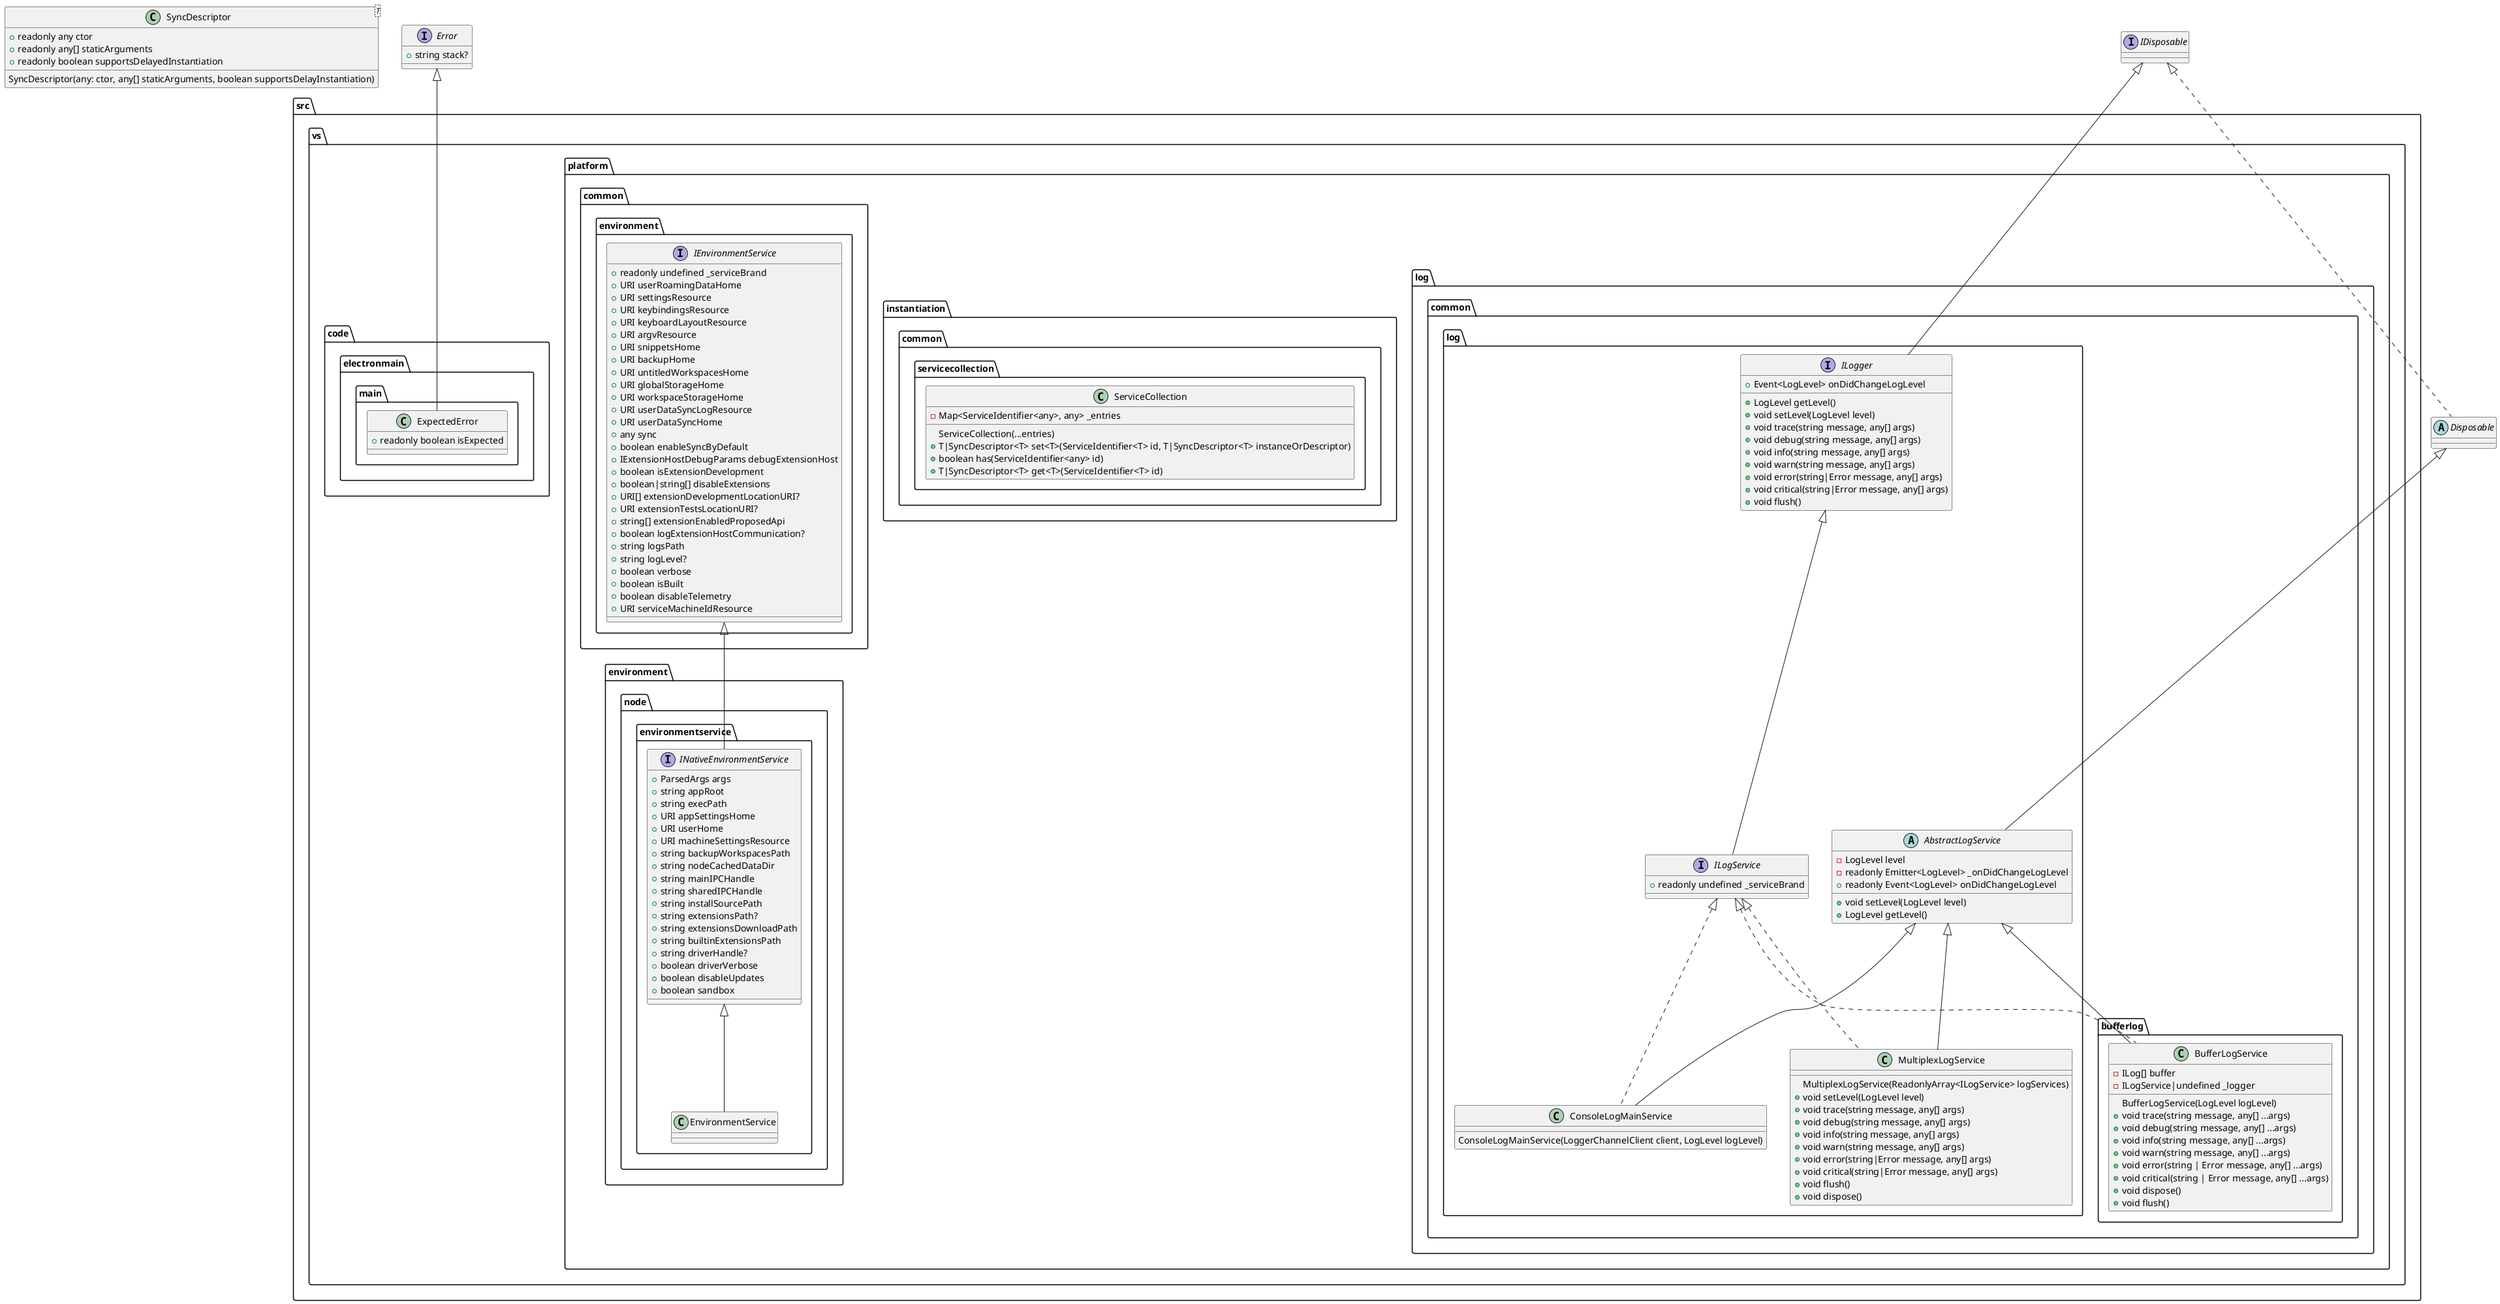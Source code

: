 @startuml vscode service
class SyncDescriptor<T> {
    + readonly any ctor
    + readonly any[] staticArguments
    + readonly boolean supportsDelayedInstantiation
    SyncDescriptor(any: ctor, any[] staticArguments, boolean supportsDelayInstantiation)
}
interface Error {
    + string stack?
}
Error <|-- src.vs.code.electronmain.main.ExpectedError
class src.vs.code.electronmain.main.ExpectedError {
    + readonly boolean isExpected
}
interface IDisposable {}
IDisposable <|.. Disposable
abstract class Disposable {}
IDisposable <|-- src.vs.platform.log.common.log.ILogger
interface src.vs.platform.log.common.log.ILogger {
    + Event<LogLevel> onDidChangeLogLevel
    + LogLevel getLevel()
    + void setLevel(LogLevel level)
    + void trace(string message, any[] args)
    + void debug(string message, any[] args)
    + void info(string message, any[] args)
    + void warn(string message, any[] args)
    + void error(string|Error message, any[] args)
    + void critical(string|Error message, any[] args)
    + void flush()
}
src.vs.platform.log.common.log.ILogger <|-- src.vs.platform.log.common.log.ILogService
interface src.vs.platform.log.common.log.ILogService {
    + readonly undefined _serviceBrand
}
Disposable <|-- src.vs.platform.log.common.log.AbstractLogService
abstract class src.vs.platform.log.common.log.AbstractLogService {
    - LogLevel level
    - readonly Emitter<LogLevel> _onDidChangeLogLevel
    + readonly Event<LogLevel> onDidChangeLogLevel
    + void setLevel(LogLevel level)
    + LogLevel getLevel()
}
src.vs.platform.log.common.log.AbstractLogService <|-- src.vs.platform.log.common.log.ConsoleLogMainService
src.vs.platform.log.common.log.ILogService <|.. src.vs.platform.log.common.log.ConsoleLogMainService
class src.vs.platform.log.common.log.ConsoleLogMainService {
    ConsoleLogMainService(LoggerChannelClient client, LogLevel logLevel)
}
src.vs.platform.log.common.log.AbstractLogService <|-- src.vs.platform.log.common.log.MultiplexLogService
src.vs.platform.log.common.log.ILogService <|.. src.vs.platform.log.common.log.MultiplexLogService
class src.vs.platform.log.common.log.MultiplexLogService {
    MultiplexLogService(ReadonlyArray<ILogService> logServices)
    + void setLevel(LogLevel level)
    + void trace(string message, any[] args)
    + void debug(string message, any[] args)
    + void info(string message, any[] args)
    + void warn(string message, any[] args)
    + void error(string|Error message, any[] args)
    + void critical(string|Error message, any[] args)
    + void flush()
    + void dispose()
}

src.vs.platform.log.common.log.ILogService <|.. src.vs.platform.log.common.bufferlog.BufferLogService
src.vs.platform.log.common.log.AbstractLogService <|-- src.vs.platform.log.common.bufferlog.BufferLogService
class src.vs.platform.log.common.bufferlog.BufferLogService {
    - ILog[] buffer
    - ILogService|undefined _logger
    BufferLogService(LogLevel logLevel)
    + void trace(string message, any[] ...args)
    + void debug(string message, any[] ...args)
    + void info(string message, any[] ...args)
    + void warn(string message, any[] ...args)
    + void error(string | Error message, any[] ...args)
    + void critical(string | Error message, any[] ...args)
    + void dispose()
    + void flush()
}
class src.vs.platform.instantiation.common.servicecollection.ServiceCollection {
    - Map<ServiceIdentifier<any>, any> _entries
    ServiceCollection(...entries)
    + T|SyncDescriptor<T> set<T>(ServiceIdentifier<T> id, T|SyncDescriptor<T> instanceOrDescriptor)
    + boolean has(ServiceIdentifier<any> id)
    + T|SyncDescriptor<T> get<T>(ServiceIdentifier<T> id)
}
interface src.vs.platform.common.environment.IEnvironmentService {
    + readonly undefined _serviceBrand
    ' user roaming data
    + URI userRoamingDataHome
    + URI settingsResource
    + URI keybindingsResource
    + URI keyboardLayoutResource
    + URI argvResource
    + URI snippetsHome
    ' data paths
    + URI backupHome
    + URI untitledWorkspacesHome
    + URI globalStorageHome
    + URI workspaceStorageHome
    ' settings sync
    + URI userDataSyncLogResource
    + URI userDataSyncHome
    + any sync
    + boolean enableSyncByDefault
    ' extension development
    + IExtensionHostDebugParams debugExtensionHost
    + boolean isExtensionDevelopment
    + boolean|string[] disableExtensions
    + URI[] extensionDevelopmentLocationURI?
    + URI extensionTestsLocationURI?
    + string[] extensionEnabledProposedApi
    + boolean logExtensionHostCommunication?
    ' logging
    + string logsPath
    + string logLevel?
    + boolean verbose
    + boolean isBuilt
    ' misc
    + boolean disableTelemetry
    + URI serviceMachineIdResource
}
src.vs.platform.common.environment.IEnvironmentService <|-- src.vs.platform.environment.node.environmentservice.INativeEnvironmentService
interface src.vs.platform.environment.node.environmentservice.INativeEnvironmentService {
    + ParsedArgs args
    + string appRoot
    + string execPath
    + URI appSettingsHome
    + URI userHome
    + URI machineSettingsResource
    + string backupWorkspacesPath
    + string nodeCachedDataDir
    + string mainIPCHandle
    + string sharedIPCHandle
    + string installSourcePath
    + string extensionsPath?
    + string extensionsDownloadPath
    + string builtinExtensionsPath
    + string driverHandle?
    + boolean driverVerbose
    + boolean disableUpdates
    + boolean sandbox
}
src.vs.platform.environment.node.environmentservice.INativeEnvironmentService <|-- src.vs.platform.environment.node.environmentservice.EnvironmentService
class src.vs.platform.environment.node.environmentservice.EnvironmentService {
    ' 获取各种URI
}
@enduml